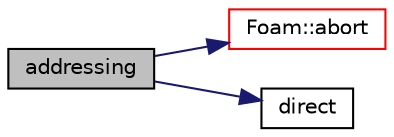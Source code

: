 digraph "addressing"
{
  bgcolor="transparent";
  edge [fontname="Helvetica",fontsize="10",labelfontname="Helvetica",labelfontsize="10"];
  node [fontname="Helvetica",fontsize="10",shape=record];
  rankdir="LR";
  Node180 [label="addressing",height=0.2,width=0.4,color="black", fillcolor="grey75", style="filled", fontcolor="black"];
  Node180 -> Node181 [color="midnightblue",fontsize="10",style="solid",fontname="Helvetica"];
  Node181 [label="Foam::abort",height=0.2,width=0.4,color="red",URL="$a21851.html#a447107a607d03e417307c203fa5fb44b"];
  Node180 -> Node226 [color="midnightblue",fontsize="10",style="solid",fontname="Helvetica"];
  Node226 [label="direct",height=0.2,width=0.4,color="black",URL="$a28497.html#ae76ee987311e5a64ff3eb5857c82a76a",tooltip="Is the mapping direct. "];
}

